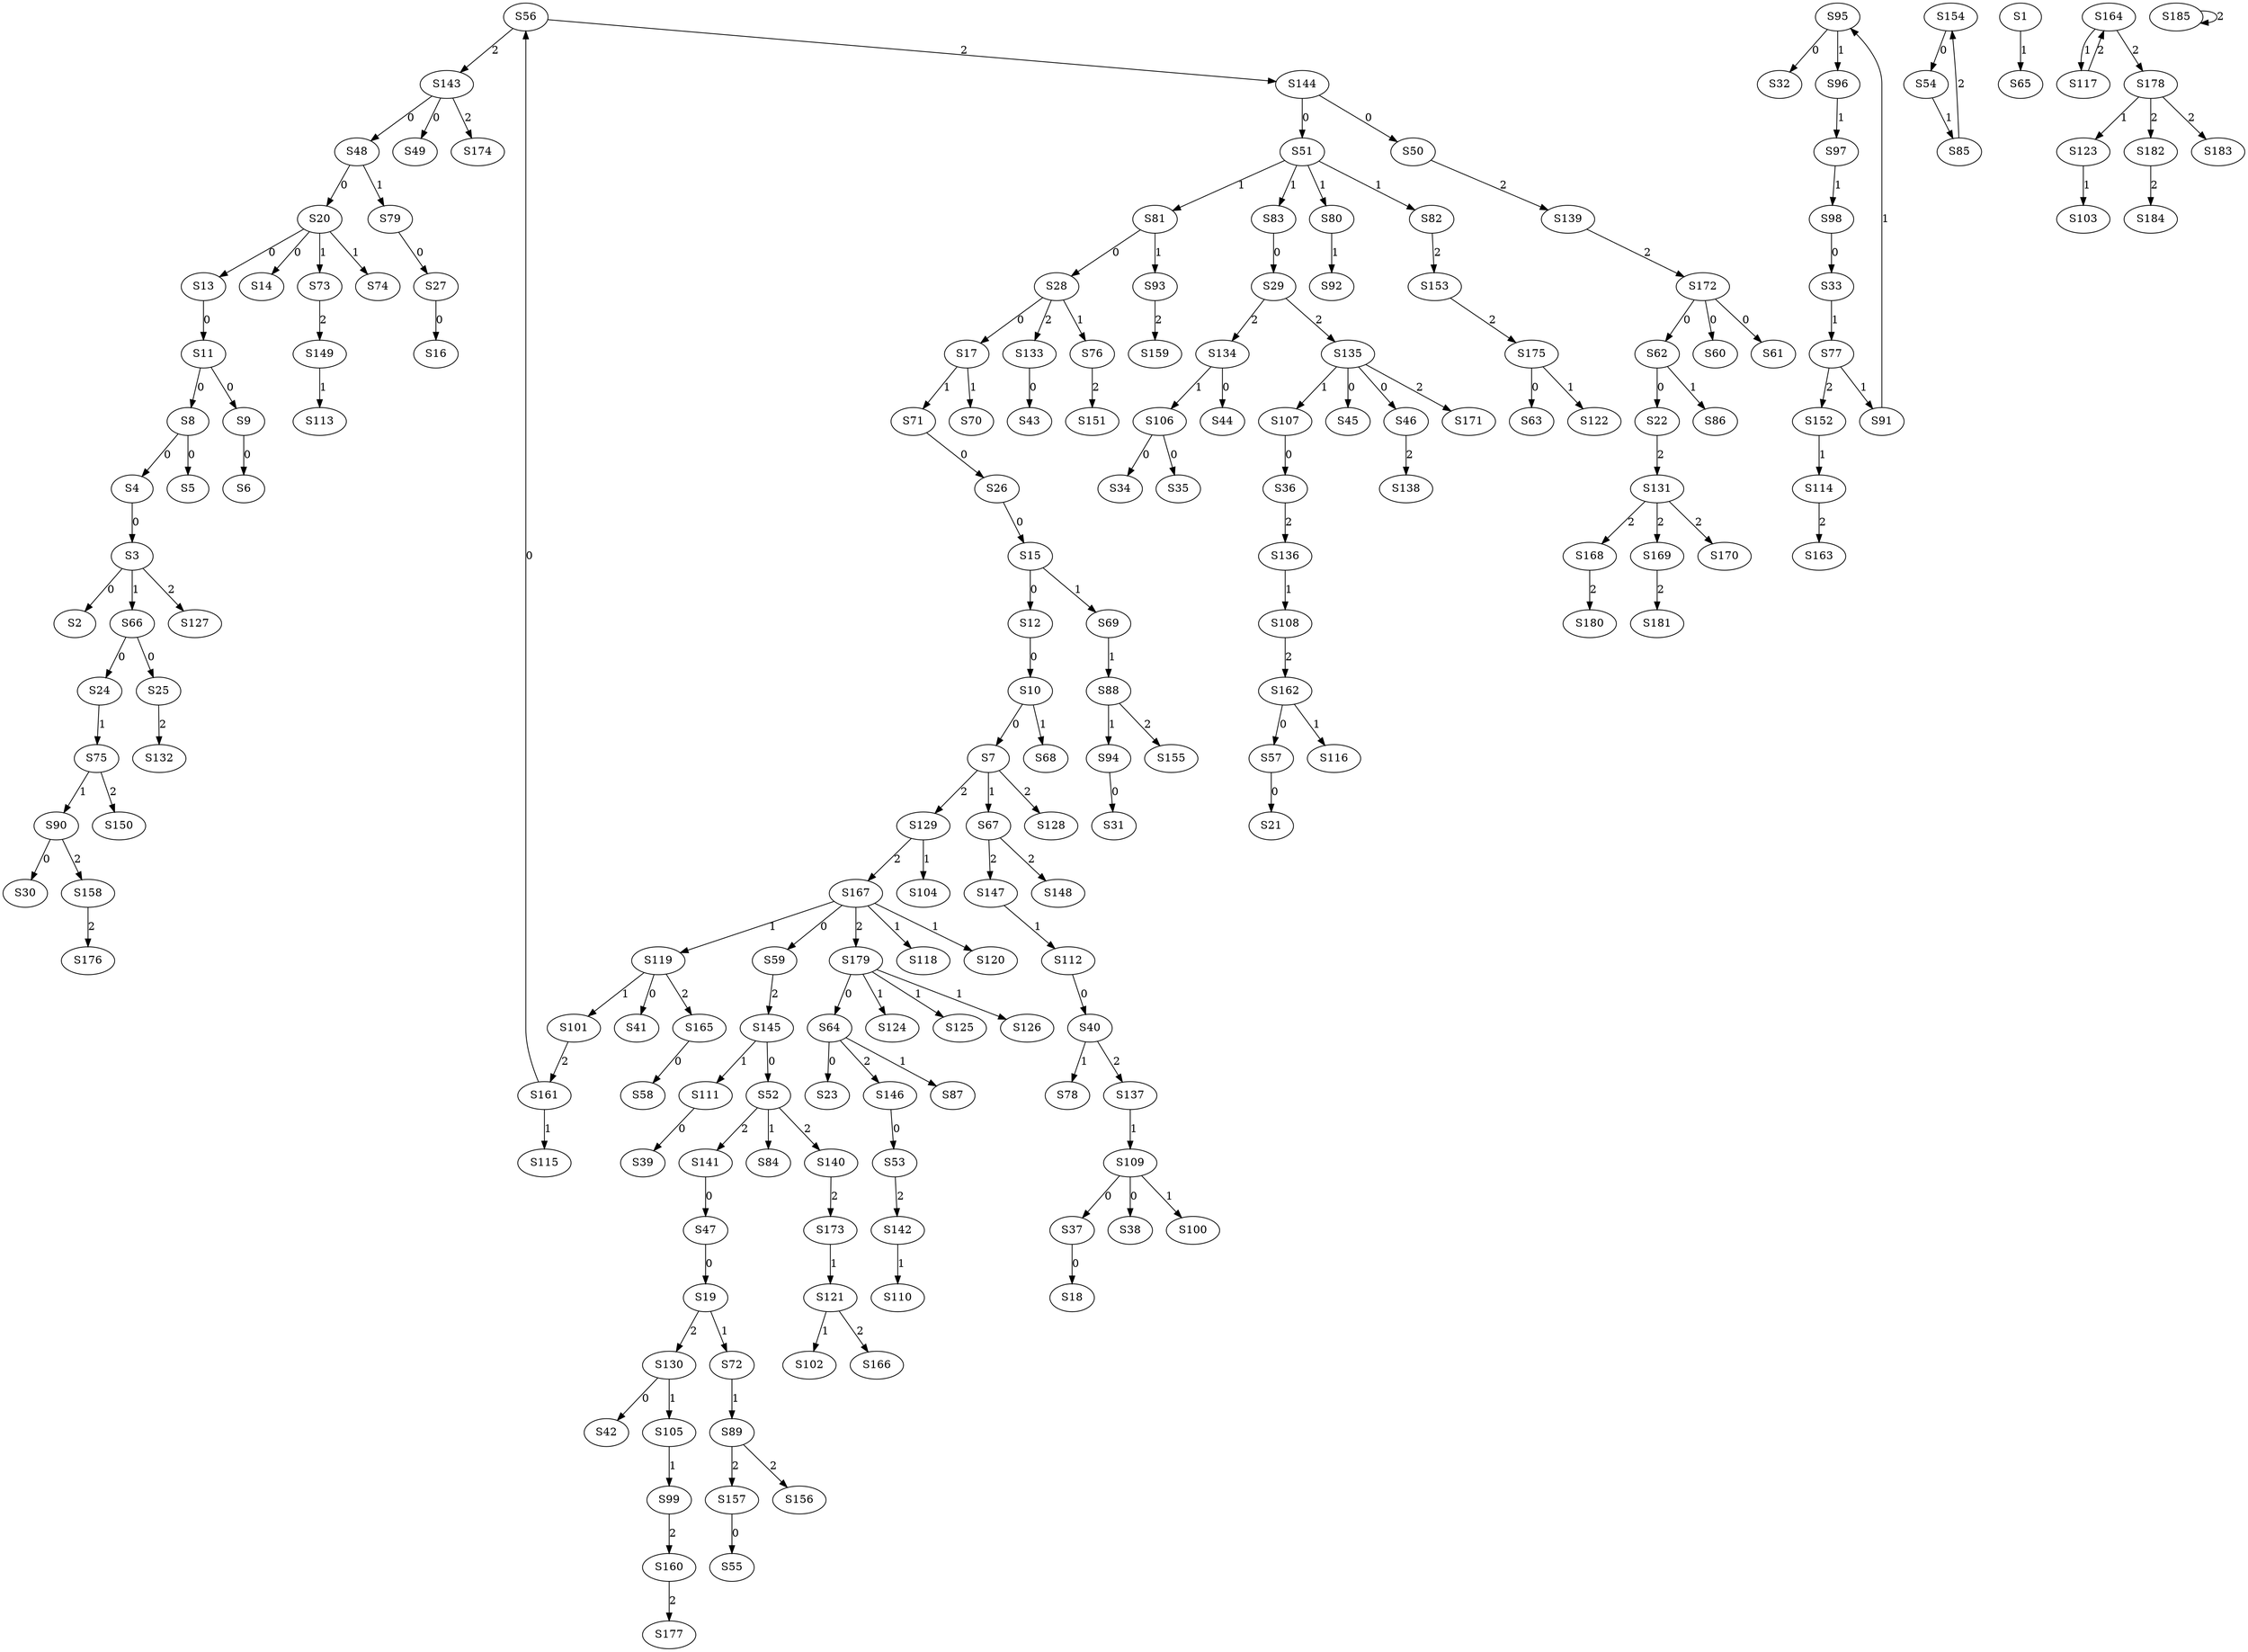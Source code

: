 strict digraph {
	S3 -> S2 [ label = 0 ];
	S4 -> S3 [ label = 0 ];
	S8 -> S4 [ label = 0 ];
	S8 -> S5 [ label = 0 ];
	S9 -> S6 [ label = 0 ];
	S10 -> S7 [ label = 0 ];
	S11 -> S8 [ label = 0 ];
	S11 -> S9 [ label = 0 ];
	S12 -> S10 [ label = 0 ];
	S13 -> S11 [ label = 0 ];
	S15 -> S12 [ label = 0 ];
	S20 -> S13 [ label = 0 ];
	S20 -> S14 [ label = 0 ];
	S26 -> S15 [ label = 0 ];
	S27 -> S16 [ label = 0 ];
	S28 -> S17 [ label = 0 ];
	S37 -> S18 [ label = 0 ];
	S47 -> S19 [ label = 0 ];
	S48 -> S20 [ label = 0 ];
	S57 -> S21 [ label = 0 ];
	S62 -> S22 [ label = 0 ];
	S64 -> S23 [ label = 0 ];
	S66 -> S24 [ label = 0 ];
	S66 -> S25 [ label = 0 ];
	S71 -> S26 [ label = 0 ];
	S79 -> S27 [ label = 0 ];
	S81 -> S28 [ label = 0 ];
	S83 -> S29 [ label = 0 ];
	S90 -> S30 [ label = 0 ];
	S94 -> S31 [ label = 0 ];
	S95 -> S32 [ label = 0 ];
	S98 -> S33 [ label = 0 ];
	S106 -> S34 [ label = 0 ];
	S106 -> S35 [ label = 0 ];
	S107 -> S36 [ label = 0 ];
	S109 -> S37 [ label = 0 ];
	S109 -> S38 [ label = 0 ];
	S111 -> S39 [ label = 0 ];
	S112 -> S40 [ label = 0 ];
	S119 -> S41 [ label = 0 ];
	S130 -> S42 [ label = 0 ];
	S133 -> S43 [ label = 0 ];
	S134 -> S44 [ label = 0 ];
	S135 -> S45 [ label = 0 ];
	S135 -> S46 [ label = 0 ];
	S141 -> S47 [ label = 0 ];
	S143 -> S48 [ label = 0 ];
	S143 -> S49 [ label = 0 ];
	S144 -> S50 [ label = 0 ];
	S144 -> S51 [ label = 0 ];
	S145 -> S52 [ label = 0 ];
	S146 -> S53 [ label = 0 ];
	S154 -> S54 [ label = 0 ];
	S157 -> S55 [ label = 0 ];
	S161 -> S56 [ label = 0 ];
	S162 -> S57 [ label = 0 ];
	S165 -> S58 [ label = 0 ];
	S167 -> S59 [ label = 0 ];
	S172 -> S60 [ label = 0 ];
	S172 -> S61 [ label = 0 ];
	S172 -> S62 [ label = 0 ];
	S175 -> S63 [ label = 0 ];
	S179 -> S64 [ label = 0 ];
	S1 -> S65 [ label = 1 ];
	S3 -> S66 [ label = 1 ];
	S7 -> S67 [ label = 1 ];
	S10 -> S68 [ label = 1 ];
	S15 -> S69 [ label = 1 ];
	S17 -> S70 [ label = 1 ];
	S17 -> S71 [ label = 1 ];
	S19 -> S72 [ label = 1 ];
	S20 -> S73 [ label = 1 ];
	S20 -> S74 [ label = 1 ];
	S24 -> S75 [ label = 1 ];
	S28 -> S76 [ label = 1 ];
	S33 -> S77 [ label = 1 ];
	S40 -> S78 [ label = 1 ];
	S48 -> S79 [ label = 1 ];
	S51 -> S80 [ label = 1 ];
	S51 -> S81 [ label = 1 ];
	S51 -> S82 [ label = 1 ];
	S51 -> S83 [ label = 1 ];
	S52 -> S84 [ label = 1 ];
	S54 -> S85 [ label = 1 ];
	S62 -> S86 [ label = 1 ];
	S64 -> S87 [ label = 1 ];
	S69 -> S88 [ label = 1 ];
	S72 -> S89 [ label = 1 ];
	S75 -> S90 [ label = 1 ];
	S77 -> S91 [ label = 1 ];
	S80 -> S92 [ label = 1 ];
	S81 -> S93 [ label = 1 ];
	S88 -> S94 [ label = 1 ];
	S91 -> S95 [ label = 1 ];
	S95 -> S96 [ label = 1 ];
	S96 -> S97 [ label = 1 ];
	S97 -> S98 [ label = 1 ];
	S105 -> S99 [ label = 1 ];
	S109 -> S100 [ label = 1 ];
	S119 -> S101 [ label = 1 ];
	S121 -> S102 [ label = 1 ];
	S123 -> S103 [ label = 1 ];
	S129 -> S104 [ label = 1 ];
	S130 -> S105 [ label = 1 ];
	S134 -> S106 [ label = 1 ];
	S135 -> S107 [ label = 1 ];
	S136 -> S108 [ label = 1 ];
	S137 -> S109 [ label = 1 ];
	S142 -> S110 [ label = 1 ];
	S145 -> S111 [ label = 1 ];
	S147 -> S112 [ label = 1 ];
	S149 -> S113 [ label = 1 ];
	S152 -> S114 [ label = 1 ];
	S161 -> S115 [ label = 1 ];
	S162 -> S116 [ label = 1 ];
	S164 -> S117 [ label = 1 ];
	S167 -> S118 [ label = 1 ];
	S167 -> S119 [ label = 1 ];
	S167 -> S120 [ label = 1 ];
	S173 -> S121 [ label = 1 ];
	S175 -> S122 [ label = 1 ];
	S178 -> S123 [ label = 1 ];
	S179 -> S124 [ label = 1 ];
	S179 -> S125 [ label = 1 ];
	S179 -> S126 [ label = 1 ];
	S3 -> S127 [ label = 2 ];
	S7 -> S128 [ label = 2 ];
	S7 -> S129 [ label = 2 ];
	S19 -> S130 [ label = 2 ];
	S22 -> S131 [ label = 2 ];
	S25 -> S132 [ label = 2 ];
	S28 -> S133 [ label = 2 ];
	S29 -> S134 [ label = 2 ];
	S29 -> S135 [ label = 2 ];
	S36 -> S136 [ label = 2 ];
	S40 -> S137 [ label = 2 ];
	S46 -> S138 [ label = 2 ];
	S50 -> S139 [ label = 2 ];
	S52 -> S140 [ label = 2 ];
	S52 -> S141 [ label = 2 ];
	S53 -> S142 [ label = 2 ];
	S56 -> S143 [ label = 2 ];
	S56 -> S144 [ label = 2 ];
	S59 -> S145 [ label = 2 ];
	S64 -> S146 [ label = 2 ];
	S67 -> S147 [ label = 2 ];
	S67 -> S148 [ label = 2 ];
	S73 -> S149 [ label = 2 ];
	S75 -> S150 [ label = 2 ];
	S76 -> S151 [ label = 2 ];
	S77 -> S152 [ label = 2 ];
	S82 -> S153 [ label = 2 ];
	S85 -> S154 [ label = 2 ];
	S88 -> S155 [ label = 2 ];
	S89 -> S156 [ label = 2 ];
	S89 -> S157 [ label = 2 ];
	S90 -> S158 [ label = 2 ];
	S93 -> S159 [ label = 2 ];
	S99 -> S160 [ label = 2 ];
	S101 -> S161 [ label = 2 ];
	S108 -> S162 [ label = 2 ];
	S114 -> S163 [ label = 2 ];
	S117 -> S164 [ label = 2 ];
	S119 -> S165 [ label = 2 ];
	S121 -> S166 [ label = 2 ];
	S129 -> S167 [ label = 2 ];
	S131 -> S168 [ label = 2 ];
	S131 -> S169 [ label = 2 ];
	S131 -> S170 [ label = 2 ];
	S135 -> S171 [ label = 2 ];
	S139 -> S172 [ label = 2 ];
	S140 -> S173 [ label = 2 ];
	S143 -> S174 [ label = 2 ];
	S153 -> S175 [ label = 2 ];
	S158 -> S176 [ label = 2 ];
	S160 -> S177 [ label = 2 ];
	S164 -> S178 [ label = 2 ];
	S167 -> S179 [ label = 2 ];
	S168 -> S180 [ label = 2 ];
	S169 -> S181 [ label = 2 ];
	S178 -> S182 [ label = 2 ];
	S178 -> S183 [ label = 2 ];
	S182 -> S184 [ label = 2 ];
	S185 -> S185 [ label = 2 ];
}